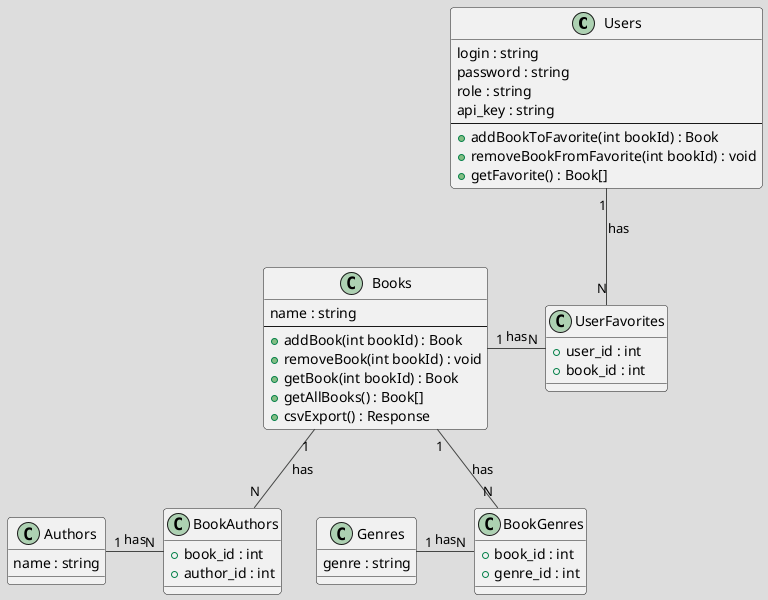 @startuml
!theme toy
class Users {
  login : string
  password : string
  role : string
  api_key : string
  --
  +addBookToFavorite(int bookId) : Book
  +removeBookFromFavorite(int bookId) : void
  +getFavorite() : Book[]
}

class Books {
  name : string
  --
  +addBook(int bookId) : Book
  +removeBook(int bookId) : void
  +getBook(int bookId) : Book
  +getAllBooks() : Book[]
  +csvExport() : Response
}

class Authors {
  name : string
}

class Genres {
  genre : string
}

class BookAuthors {
  + book_id : int
  + author_id : int
}

class BookGenres {
  + book_id : int
  + genre_id : int
}

class UserFavorites {
  + user_id : int
  + book_id : int
}

Users "1" -- "N" UserFavorites : has
Books "1" - "N" UserFavorites : has
Books "1" -- "N" BookAuthors : has
Authors "1" - "N" BookAuthors : has
Books "1" -- "N" BookGenres : has
Genres "1" - "N" BookGenres : has
@enduml

